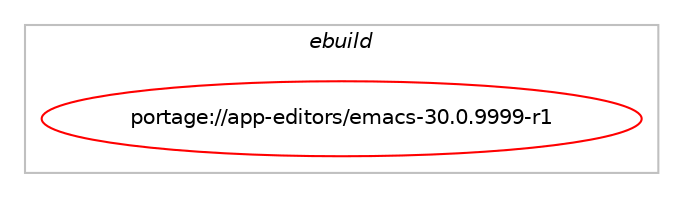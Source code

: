 digraph prolog {

# *************
# Graph options
# *************

newrank=true;
concentrate=true;
compound=true;
graph [rankdir=LR,fontname=Helvetica,fontsize=10,ranksep=1.5];#, ranksep=2.5, nodesep=0.2];
edge  [arrowhead=vee];
node  [fontname=Helvetica,fontsize=10];

# **********
# The ebuild
# **********

subgraph cluster_leftcol {
color=gray;
label=<<i>ebuild</i>>;
id [label="portage://app-editors/emacs-30.0.9999-r1", color=red, width=4, href="../app-editors/emacs-30.0.9999-r1.svg"];
}

# ****************
# The dependencies
# ****************

subgraph cluster_midcol {
color=gray;
label=<<i>dependencies</i>>;
subgraph cluster_compile {
fillcolor="#eeeeee";
style=filled;
label=<<i>compile</i>>;
# *** BEGIN UNKNOWN DEPENDENCY TYPE (TODO) ***
# id -> equal(use_conditional_group(negative,inotify,portage://app-editors/emacs-30.0.9999-r1,[use_conditional_group(positive,gfile,portage://app-editors/emacs-30.0.9999-r1,[package_dependency(portage://app-editors/emacs-30.0.9999-r1,install,no,dev-libs,glib,greaterequal,[2.28.6,,,2.28.6],[],[])])]))
# *** END UNKNOWN DEPENDENCY TYPE (TODO) ***

# *** BEGIN UNKNOWN DEPENDENCY TYPE (TODO) ***
# id -> equal(use_conditional_group(negative,mailutils,portage://app-editors/emacs-30.0.9999-r1,[package_dependency(portage://app-editors/emacs-30.0.9999-r1,install,no,acct-group,mail,none,[,,],[],[]),package_dependency(portage://app-editors/emacs-30.0.9999-r1,install,no,net-libs,liblockfile,none,[,,],[],[])]))
# *** END UNKNOWN DEPENDENCY TYPE (TODO) ***

# *** BEGIN UNKNOWN DEPENDENCY TYPE (TODO) ***
# id -> equal(use_conditional_group(positive,acl,portage://app-editors/emacs-30.0.9999-r1,[package_dependency(portage://app-editors/emacs-30.0.9999-r1,install,no,virtual,acl,none,[,,],[],[])]))
# *** END UNKNOWN DEPENDENCY TYPE (TODO) ***

# *** BEGIN UNKNOWN DEPENDENCY TYPE (TODO) ***
# id -> equal(use_conditional_group(positive,alsa,portage://app-editors/emacs-30.0.9999-r1,[package_dependency(portage://app-editors/emacs-30.0.9999-r1,install,no,media-libs,alsa-lib,none,[,,],[],[])]))
# *** END UNKNOWN DEPENDENCY TYPE (TODO) ***

# *** BEGIN UNKNOWN DEPENDENCY TYPE (TODO) ***
# id -> equal(use_conditional_group(positive,dbus,portage://app-editors/emacs-30.0.9999-r1,[package_dependency(portage://app-editors/emacs-30.0.9999-r1,install,no,sys-apps,dbus,none,[,,],[],[])]))
# *** END UNKNOWN DEPENDENCY TYPE (TODO) ***

# *** BEGIN UNKNOWN DEPENDENCY TYPE (TODO) ***
# id -> equal(use_conditional_group(positive,games,portage://app-editors/emacs-30.0.9999-r1,[package_dependency(portage://app-editors/emacs-30.0.9999-r1,install,no,acct-group,gamestat,none,[,,],[],[])]))
# *** END UNKNOWN DEPENDENCY TYPE (TODO) ***

# *** BEGIN UNKNOWN DEPENDENCY TYPE (TODO) ***
# id -> equal(use_conditional_group(positive,gmp,portage://app-editors/emacs-30.0.9999-r1,[package_dependency(portage://app-editors/emacs-30.0.9999-r1,install,no,dev-libs,gmp,none,[,,],[slot(0),equal],[])]))
# *** END UNKNOWN DEPENDENCY TYPE (TODO) ***

# *** BEGIN UNKNOWN DEPENDENCY TYPE (TODO) ***
# id -> equal(use_conditional_group(positive,gpm,portage://app-editors/emacs-30.0.9999-r1,[package_dependency(portage://app-editors/emacs-30.0.9999-r1,install,no,sys-libs,gpm,none,[,,],[],[])]))
# *** END UNKNOWN DEPENDENCY TYPE (TODO) ***

# *** BEGIN UNKNOWN DEPENDENCY TYPE (TODO) ***
# id -> equal(use_conditional_group(positive,gui,portage://app-editors/emacs-30.0.9999-r1,[use_conditional_group(negative,aqua,portage://app-editors/emacs-30.0.9999-r1,[use_conditional_group(negative,gtk,portage://app-editors/emacs-30.0.9999-r1,[package_dependency(portage://app-editors/emacs-30.0.9999-r1,install,no,x11-base,xorg-proto,none,[,,],[],[])]),use_conditional_group(positive,X,portage://app-editors/emacs-30.0.9999-r1,[package_dependency(portage://app-editors/emacs-30.0.9999-r1,install,no,x11-base,xorg-proto,none,[,,],[],[])])])]))
# *** END UNKNOWN DEPENDENCY TYPE (TODO) ***

# *** BEGIN UNKNOWN DEPENDENCY TYPE (TODO) ***
# id -> equal(use_conditional_group(positive,gui,portage://app-editors/emacs-30.0.9999-r1,[use_conditional_group(positive,gif,portage://app-editors/emacs-30.0.9999-r1,[package_dependency(portage://app-editors/emacs-30.0.9999-r1,install,no,media-libs,giflib,none,[,,],[slot(0),equal],[])]),use_conditional_group(positive,jpeg,portage://app-editors/emacs-30.0.9999-r1,[package_dependency(portage://app-editors/emacs-30.0.9999-r1,install,no,media-libs,libjpeg-turbo,none,[,,],[slot(0),equal],[])]),use_conditional_group(positive,png,portage://app-editors/emacs-30.0.9999-r1,[package_dependency(portage://app-editors/emacs-30.0.9999-r1,install,no,media-libs,libpng,greaterequal,[1.4,,,1.4],[slot(0),equal],[])]),use_conditional_group(positive,svg,portage://app-editors/emacs-30.0.9999-r1,[package_dependency(portage://app-editors/emacs-30.0.9999-r1,install,no,gnome-base,librsvg,greaterequal,[2.0,,,2.0],[],[])]),use_conditional_group(positive,tiff,portage://app-editors/emacs-30.0.9999-r1,[package_dependency(portage://app-editors/emacs-30.0.9999-r1,install,no,media-libs,tiff,none,[,,],any_same_slot,[])]),use_conditional_group(positive,webp,portage://app-editors/emacs-30.0.9999-r1,[package_dependency(portage://app-editors/emacs-30.0.9999-r1,install,no,media-libs,libwebp,none,[,,],[slot(0),equal],[])]),use_conditional_group(positive,imagemagick,portage://app-editors/emacs-30.0.9999-r1,[package_dependency(portage://app-editors/emacs-30.0.9999-r1,install,no,media-gfx,imagemagick,none,[,,],[slot(0),equal],[use(optenable(jpeg),none),use(optenable(png),none),use(optenable(svg),none),use(optenable(tiff),none)])]),use_conditional_group(negative,aqua,portage://app-editors/emacs-30.0.9999-r1,[use_conditional_group(positive,gsettings,portage://app-editors/emacs-30.0.9999-r1,[package_dependency(portage://app-editors/emacs-30.0.9999-r1,install,no,app-emacs,emacs-common,none,[,,],[],[use(enable(gsettings),negative)]),package_dependency(portage://app-editors/emacs-30.0.9999-r1,install,no,dev-libs,glib,greaterequal,[2.28.6,,,2.28.6],[],[])]),use_conditional_group(positive,gtk,portage://app-editors/emacs-30.0.9999-r1,[use_conditional_group(negative,X,portage://app-editors/emacs-30.0.9999-r1,[package_dependency(portage://app-editors/emacs-30.0.9999-r1,install,no,media-libs,fontconfig,none,[,,],[],[]),package_dependency(portage://app-editors/emacs-30.0.9999-r1,install,no,media-libs,freetype,none,[,,],[],[]),package_dependency(portage://app-editors/emacs-30.0.9999-r1,install,no,x11-libs,cairo,greaterequal,[1.12.18,,,1.12.18],[],[]),package_dependency(portage://app-editors/emacs-30.0.9999-r1,install,no,x11-libs,gtk+,none,[,,],[slot(3)],[]),use_conditional_group(positive,harfbuzz,portage://app-editors/emacs-30.0.9999-r1,[package_dependency(portage://app-editors/emacs-30.0.9999-r1,install,no,media-libs,harfbuzz,none,[,,],[slot(0),equal],[])]),use_conditional_group(positive,m17n-lib,portage://app-editors/emacs-30.0.9999-r1,[package_dependency(portage://app-editors/emacs-30.0.9999-r1,install,no,dev-libs,libotf,greaterequal,[0.9.4,,,0.9.4],[],[]),package_dependency(portage://app-editors/emacs-30.0.9999-r1,install,no,dev-libs,m17n-lib,greaterequal,[1.5.1,,,1.5.1],[],[])]),use_conditional_group(positive,xwidgets,portage://app-editors/emacs-30.0.9999-r1,[package_dependency(portage://app-editors/emacs-30.0.9999-r1,install,no,net-libs,webkit-gtk,none,[,,],[slot(4.1),equal],[])])])]),use_conditional_group(negative,gtk,portage://app-editors/emacs-30.0.9999-r1,[package_dependency(portage://app-editors/emacs-30.0.9999-r1,install,no,x11-libs,libICE,none,[,,],[],[]),package_dependency(portage://app-editors/emacs-30.0.9999-r1,install,no,x11-libs,libSM,none,[,,],[],[]),package_dependency(portage://app-editors/emacs-30.0.9999-r1,install,no,x11-libs,libX11,none,[,,],[],[]),package_dependency(portage://app-editors/emacs-30.0.9999-r1,install,no,x11-libs,libXcomposite,none,[,,],[],[]),package_dependency(portage://app-editors/emacs-30.0.9999-r1,install,no,x11-libs,libXext,none,[,,],[],[]),package_dependency(portage://app-editors/emacs-30.0.9999-r1,install,no,x11-libs,libXfixes,none,[,,],[],[]),package_dependency(portage://app-editors/emacs-30.0.9999-r1,install,no,x11-libs,libXi,none,[,,],[],[]),package_dependency(portage://app-editors/emacs-30.0.9999-r1,install,no,x11-libs,libXinerama,none,[,,],[],[]),package_dependency(portage://app-editors/emacs-30.0.9999-r1,install,no,x11-libs,libXrandr,none,[,,],[],[]),package_dependency(portage://app-editors/emacs-30.0.9999-r1,install,no,x11-libs,libxcb,none,[,,],[],[]),package_dependency(portage://app-editors/emacs-30.0.9999-r1,install,no,x11-libs,xcb-util,none,[,,],[],[]),package_dependency(portage://app-editors/emacs-30.0.9999-r1,install,no,x11-misc,xbitmaps,none,[,,],[],[]),use_conditional_group(positive,xpm,portage://app-editors/emacs-30.0.9999-r1,[package_dependency(portage://app-editors/emacs-30.0.9999-r1,install,no,x11-libs,libXpm,none,[,,],[],[])]),use_conditional_group(positive,xft,portage://app-editors/emacs-30.0.9999-r1,[package_dependency(portage://app-editors/emacs-30.0.9999-r1,install,no,media-libs,fontconfig,none,[,,],[],[]),package_dependency(portage://app-editors/emacs-30.0.9999-r1,install,no,media-libs,freetype,none,[,,],[],[]),package_dependency(portage://app-editors/emacs-30.0.9999-r1,install,no,x11-libs,libXrender,none,[,,],[],[]),use_conditional_group(positive,cairo,portage://app-editors/emacs-30.0.9999-r1,[package_dependency(portage://app-editors/emacs-30.0.9999-r1,install,no,x11-libs,cairo,greaterequal,[1.12.18,,,1.12.18],[],[use(enable(X),none)])]),use_conditional_group(negative,cairo,portage://app-editors/emacs-30.0.9999-r1,[package_dependency(portage://app-editors/emacs-30.0.9999-r1,install,no,x11-libs,libXft,none,[,,],[],[])]),use_conditional_group(positive,harfbuzz,portage://app-editors/emacs-30.0.9999-r1,[package_dependency(portage://app-editors/emacs-30.0.9999-r1,install,no,media-libs,harfbuzz,none,[,,],[slot(0),equal],[])]),use_conditional_group(positive,m17n-lib,portage://app-editors/emacs-30.0.9999-r1,[package_dependency(portage://app-editors/emacs-30.0.9999-r1,install,no,dev-libs,libotf,greaterequal,[0.9.4,,,0.9.4],[],[]),package_dependency(portage://app-editors/emacs-30.0.9999-r1,install,no,dev-libs,m17n-lib,greaterequal,[1.5.1,,,1.5.1],[],[])])]),use_conditional_group(positive,gtk,portage://app-editors/emacs-30.0.9999-r1,[package_dependency(portage://app-editors/emacs-30.0.9999-r1,install,no,x11-libs,gtk+,none,[,,],[slot(3)],[]),use_conditional_group(positive,xwidgets,portage://app-editors/emacs-30.0.9999-r1,[package_dependency(portage://app-editors/emacs-30.0.9999-r1,install,no,net-libs,webkit-gtk,none,[,,],[slot(4.1),equal],[]),package_dependency(portage://app-editors/emacs-30.0.9999-r1,install,no,x11-libs,libXcomposite,none,[,,],[],[])])]),use_conditional_group(negative,gtk,portage://app-editors/emacs-30.0.9999-r1,[use_conditional_group(positive,motif,portage://app-editors/emacs-30.0.9999-r1,[package_dependency(portage://app-editors/emacs-30.0.9999-r1,install,no,x11-libs,motif,greaterequal,[2.3,,,2.3],[slot(0)],[]),package_dependency(portage://app-editors/emacs-30.0.9999-r1,install,no,x11-libs,libXpm,none,[,,],[],[]),package_dependency(portage://app-editors/emacs-30.0.9999-r1,install,no,x11-libs,libXmu,none,[,,],[],[]),package_dependency(portage://app-editors/emacs-30.0.9999-r1,install,no,x11-libs,libXt,none,[,,],[],[])]),use_conditional_group(negative,motif,portage://app-editors/emacs-30.0.9999-r1,[use_conditional_group(positive,Xaw3d,portage://app-editors/emacs-30.0.9999-r1,[package_dependency(portage://app-editors/emacs-30.0.9999-r1,install,no,x11-libs,libXaw3d,none,[,,],[],[]),package_dependency(portage://app-editors/emacs-30.0.9999-r1,install,no,x11-libs,libXmu,none,[,,],[],[]),package_dependency(portage://app-editors/emacs-30.0.9999-r1,install,no,x11-libs,libXt,none,[,,],[],[])]),use_conditional_group(negative,Xaw3d,portage://app-editors/emacs-30.0.9999-r1,[use_conditional_group(positive,athena,portage://app-editors/emacs-30.0.9999-r1,[package_dependency(portage://app-editors/emacs-30.0.9999-r1,install,no,x11-libs,libXaw,none,[,,],[],[]),package_dependency(portage://app-editors/emacs-30.0.9999-r1,install,no,x11-libs,libXmu,none,[,,],[],[]),package_dependency(portage://app-editors/emacs-30.0.9999-r1,install,no,x11-libs,libXt,none,[,,],[],[])])])])])]),use_conditional_group(positive,X,portage://app-editors/emacs-30.0.9999-r1,[package_dependency(portage://app-editors/emacs-30.0.9999-r1,install,no,x11-libs,libICE,none,[,,],[],[]),package_dependency(portage://app-editors/emacs-30.0.9999-r1,install,no,x11-libs,libSM,none,[,,],[],[]),package_dependency(portage://app-editors/emacs-30.0.9999-r1,install,no,x11-libs,libX11,none,[,,],[],[]),package_dependency(portage://app-editors/emacs-30.0.9999-r1,install,no,x11-libs,libXcomposite,none,[,,],[],[]),package_dependency(portage://app-editors/emacs-30.0.9999-r1,install,no,x11-libs,libXext,none,[,,],[],[]),package_dependency(portage://app-editors/emacs-30.0.9999-r1,install,no,x11-libs,libXfixes,none,[,,],[],[]),package_dependency(portage://app-editors/emacs-30.0.9999-r1,install,no,x11-libs,libXi,none,[,,],[],[]),package_dependency(portage://app-editors/emacs-30.0.9999-r1,install,no,x11-libs,libXinerama,none,[,,],[],[]),package_dependency(portage://app-editors/emacs-30.0.9999-r1,install,no,x11-libs,libXrandr,none,[,,],[],[]),package_dependency(portage://app-editors/emacs-30.0.9999-r1,install,no,x11-libs,libxcb,none,[,,],[],[]),package_dependency(portage://app-editors/emacs-30.0.9999-r1,install,no,x11-libs,xcb-util,none,[,,],[],[]),package_dependency(portage://app-editors/emacs-30.0.9999-r1,install,no,x11-misc,xbitmaps,none,[,,],[],[]),use_conditional_group(positive,xpm,portage://app-editors/emacs-30.0.9999-r1,[package_dependency(portage://app-editors/emacs-30.0.9999-r1,install,no,x11-libs,libXpm,none,[,,],[],[])]),use_conditional_group(positive,xft,portage://app-editors/emacs-30.0.9999-r1,[package_dependency(portage://app-editors/emacs-30.0.9999-r1,install,no,media-libs,fontconfig,none,[,,],[],[]),package_dependency(portage://app-editors/emacs-30.0.9999-r1,install,no,media-libs,freetype,none,[,,],[],[]),package_dependency(portage://app-editors/emacs-30.0.9999-r1,install,no,x11-libs,libXrender,none,[,,],[],[]),use_conditional_group(positive,cairo,portage://app-editors/emacs-30.0.9999-r1,[package_dependency(portage://app-editors/emacs-30.0.9999-r1,install,no,x11-libs,cairo,greaterequal,[1.12.18,,,1.12.18],[],[use(enable(X),none)])]),use_conditional_group(negative,cairo,portage://app-editors/emacs-30.0.9999-r1,[package_dependency(portage://app-editors/emacs-30.0.9999-r1,install,no,x11-libs,libXft,none,[,,],[],[])]),use_conditional_group(positive,harfbuzz,portage://app-editors/emacs-30.0.9999-r1,[package_dependency(portage://app-editors/emacs-30.0.9999-r1,install,no,media-libs,harfbuzz,none,[,,],[slot(0),equal],[])]),use_conditional_group(positive,m17n-lib,portage://app-editors/emacs-30.0.9999-r1,[package_dependency(portage://app-editors/emacs-30.0.9999-r1,install,no,dev-libs,libotf,greaterequal,[0.9.4,,,0.9.4],[],[]),package_dependency(portage://app-editors/emacs-30.0.9999-r1,install,no,dev-libs,m17n-lib,greaterequal,[1.5.1,,,1.5.1],[],[])])]),use_conditional_group(positive,gtk,portage://app-editors/emacs-30.0.9999-r1,[package_dependency(portage://app-editors/emacs-30.0.9999-r1,install,no,x11-libs,gtk+,none,[,,],[slot(3)],[]),use_conditional_group(positive,xwidgets,portage://app-editors/emacs-30.0.9999-r1,[package_dependency(portage://app-editors/emacs-30.0.9999-r1,install,no,net-libs,webkit-gtk,none,[,,],[slot(4.1),equal],[]),package_dependency(portage://app-editors/emacs-30.0.9999-r1,install,no,x11-libs,libXcomposite,none,[,,],[],[])])]),use_conditional_group(negative,gtk,portage://app-editors/emacs-30.0.9999-r1,[use_conditional_group(positive,motif,portage://app-editors/emacs-30.0.9999-r1,[package_dependency(portage://app-editors/emacs-30.0.9999-r1,install,no,x11-libs,motif,greaterequal,[2.3,,,2.3],[slot(0)],[]),package_dependency(portage://app-editors/emacs-30.0.9999-r1,install,no,x11-libs,libXpm,none,[,,],[],[]),package_dependency(portage://app-editors/emacs-30.0.9999-r1,install,no,x11-libs,libXmu,none,[,,],[],[]),package_dependency(portage://app-editors/emacs-30.0.9999-r1,install,no,x11-libs,libXt,none,[,,],[],[])]),use_conditional_group(negative,motif,portage://app-editors/emacs-30.0.9999-r1,[use_conditional_group(positive,Xaw3d,portage://app-editors/emacs-30.0.9999-r1,[package_dependency(portage://app-editors/emacs-30.0.9999-r1,install,no,x11-libs,libXaw3d,none,[,,],[],[]),package_dependency(portage://app-editors/emacs-30.0.9999-r1,install,no,x11-libs,libXmu,none,[,,],[],[]),package_dependency(portage://app-editors/emacs-30.0.9999-r1,install,no,x11-libs,libXt,none,[,,],[],[])]),use_conditional_group(negative,Xaw3d,portage://app-editors/emacs-30.0.9999-r1,[use_conditional_group(positive,athena,portage://app-editors/emacs-30.0.9999-r1,[package_dependency(portage://app-editors/emacs-30.0.9999-r1,install,no,x11-libs,libXaw,none,[,,],[],[]),package_dependency(portage://app-editors/emacs-30.0.9999-r1,install,no,x11-libs,libXmu,none,[,,],[],[]),package_dependency(portage://app-editors/emacs-30.0.9999-r1,install,no,x11-libs,libXt,none,[,,],[],[])])])])])])])]))
# *** END UNKNOWN DEPENDENCY TYPE (TODO) ***

# *** BEGIN UNKNOWN DEPENDENCY TYPE (TODO) ***
# id -> equal(use_conditional_group(positive,jit,portage://app-editors/emacs-30.0.9999-r1,[package_dependency(portage://app-editors/emacs-30.0.9999-r1,install,no,sys-devel,gcc,none,[,,],any_same_slot,[use(enable(jit),negative)]),package_dependency(portage://app-editors/emacs-30.0.9999-r1,install,no,sys-libs,zlib,none,[,,],[],[])]))
# *** END UNKNOWN DEPENDENCY TYPE (TODO) ***

# *** BEGIN UNKNOWN DEPENDENCY TYPE (TODO) ***
# id -> equal(use_conditional_group(positive,kerberos,portage://app-editors/emacs-30.0.9999-r1,[package_dependency(portage://app-editors/emacs-30.0.9999-r1,install,no,virtual,krb5,none,[,,],[],[])]))
# *** END UNKNOWN DEPENDENCY TYPE (TODO) ***

# *** BEGIN UNKNOWN DEPENDENCY TYPE (TODO) ***
# id -> equal(use_conditional_group(positive,lcms,portage://app-editors/emacs-30.0.9999-r1,[package_dependency(portage://app-editors/emacs-30.0.9999-r1,install,no,media-libs,lcms,none,[,,],[slot(2)],[])]))
# *** END UNKNOWN DEPENDENCY TYPE (TODO) ***

# *** BEGIN UNKNOWN DEPENDENCY TYPE (TODO) ***
# id -> equal(use_conditional_group(positive,libxml2,portage://app-editors/emacs-30.0.9999-r1,[package_dependency(portage://app-editors/emacs-30.0.9999-r1,install,no,dev-libs,libxml2,greaterequal,[2.2.0,,,2.2.0],[],[])]))
# *** END UNKNOWN DEPENDENCY TYPE (TODO) ***

# *** BEGIN UNKNOWN DEPENDENCY TYPE (TODO) ***
# id -> equal(use_conditional_group(positive,mailutils,portage://app-editors/emacs-30.0.9999-r1,[package_dependency(portage://app-editors/emacs-30.0.9999-r1,install,no,net-mail,mailutils,none,[,,],[],[use(enable(clients),none)])]))
# *** END UNKNOWN DEPENDENCY TYPE (TODO) ***

# *** BEGIN UNKNOWN DEPENDENCY TYPE (TODO) ***
# id -> equal(use_conditional_group(positive,selinux,portage://app-editors/emacs-30.0.9999-r1,[package_dependency(portage://app-editors/emacs-30.0.9999-r1,install,no,sys-libs,libselinux,none,[,,],[],[])]))
# *** END UNKNOWN DEPENDENCY TYPE (TODO) ***

# *** BEGIN UNKNOWN DEPENDENCY TYPE (TODO) ***
# id -> equal(use_conditional_group(positive,sqlite,portage://app-editors/emacs-30.0.9999-r1,[package_dependency(portage://app-editors/emacs-30.0.9999-r1,install,no,dev-db,sqlite,none,[,,],[slot(3)],[])]))
# *** END UNKNOWN DEPENDENCY TYPE (TODO) ***

# *** BEGIN UNKNOWN DEPENDENCY TYPE (TODO) ***
# id -> equal(use_conditional_group(positive,ssl,portage://app-editors/emacs-30.0.9999-r1,[package_dependency(portage://app-editors/emacs-30.0.9999-r1,install,no,net-libs,gnutls,none,[,,],[slot(0),equal],[])]))
# *** END UNKNOWN DEPENDENCY TYPE (TODO) ***

# *** BEGIN UNKNOWN DEPENDENCY TYPE (TODO) ***
# id -> equal(use_conditional_group(positive,systemd,portage://app-editors/emacs-30.0.9999-r1,[package_dependency(portage://app-editors/emacs-30.0.9999-r1,install,no,sys-apps,systemd,none,[,,],[],[])]))
# *** END UNKNOWN DEPENDENCY TYPE (TODO) ***

# *** BEGIN UNKNOWN DEPENDENCY TYPE (TODO) ***
# id -> equal(use_conditional_group(positive,tree-sitter,portage://app-editors/emacs-30.0.9999-r1,[package_dependency(portage://app-editors/emacs-30.0.9999-r1,install,no,dev-libs,tree-sitter,none,[,,],any_same_slot,[])]))
# *** END UNKNOWN DEPENDENCY TYPE (TODO) ***

# *** BEGIN UNKNOWN DEPENDENCY TYPE (TODO) ***
# id -> equal(use_conditional_group(positive,valgrind,portage://app-editors/emacs-30.0.9999-r1,[package_dependency(portage://app-editors/emacs-30.0.9999-r1,install,no,dev-debug,valgrind,none,[,,],[],[])]))
# *** END UNKNOWN DEPENDENCY TYPE (TODO) ***

# *** BEGIN UNKNOWN DEPENDENCY TYPE (TODO) ***
# id -> equal(use_conditional_group(positive,xattr,portage://app-editors/emacs-30.0.9999-r1,[package_dependency(portage://app-editors/emacs-30.0.9999-r1,install,no,sys-apps,attr,none,[,,],[],[])]))
# *** END UNKNOWN DEPENDENCY TYPE (TODO) ***

# *** BEGIN UNKNOWN DEPENDENCY TYPE (TODO) ***
# id -> equal(use_conditional_group(positive,zlib,portage://app-editors/emacs-30.0.9999-r1,[package_dependency(portage://app-editors/emacs-30.0.9999-r1,install,no,sys-libs,zlib,none,[,,],[],[])]))
# *** END UNKNOWN DEPENDENCY TYPE (TODO) ***

# *** BEGIN UNKNOWN DEPENDENCY TYPE (TODO) ***
# id -> equal(package_dependency(portage://app-editors/emacs-30.0.9999-r1,install,no,app-emacs,emacs-common,none,[,,],[],[use(optenable(games),none),use(optenable(gui),negative)]))
# *** END UNKNOWN DEPENDENCY TYPE (TODO) ***

# *** BEGIN UNKNOWN DEPENDENCY TYPE (TODO) ***
# id -> equal(package_dependency(portage://app-editors/emacs-30.0.9999-r1,install,no,sys-libs,ncurses,none,[,,],[slot(0),equal],[]))
# *** END UNKNOWN DEPENDENCY TYPE (TODO) ***

}
subgraph cluster_compileandrun {
fillcolor="#eeeeee";
style=filled;
label=<<i>compile and run</i>>;
}
subgraph cluster_run {
fillcolor="#eeeeee";
style=filled;
label=<<i>run</i>>;
# *** BEGIN UNKNOWN DEPENDENCY TYPE (TODO) ***
# id -> equal(use_conditional_group(negative,inotify,portage://app-editors/emacs-30.0.9999-r1,[use_conditional_group(positive,gfile,portage://app-editors/emacs-30.0.9999-r1,[package_dependency(portage://app-editors/emacs-30.0.9999-r1,run,no,dev-libs,glib,greaterequal,[2.28.6,,,2.28.6],[],[])])]))
# *** END UNKNOWN DEPENDENCY TYPE (TODO) ***

# *** BEGIN UNKNOWN DEPENDENCY TYPE (TODO) ***
# id -> equal(use_conditional_group(negative,mailutils,portage://app-editors/emacs-30.0.9999-r1,[package_dependency(portage://app-editors/emacs-30.0.9999-r1,run,no,acct-group,mail,none,[,,],[],[]),package_dependency(portage://app-editors/emacs-30.0.9999-r1,run,no,net-libs,liblockfile,none,[,,],[],[])]))
# *** END UNKNOWN DEPENDENCY TYPE (TODO) ***

# *** BEGIN UNKNOWN DEPENDENCY TYPE (TODO) ***
# id -> equal(use_conditional_group(positive,acl,portage://app-editors/emacs-30.0.9999-r1,[package_dependency(portage://app-editors/emacs-30.0.9999-r1,run,no,virtual,acl,none,[,,],[],[])]))
# *** END UNKNOWN DEPENDENCY TYPE (TODO) ***

# *** BEGIN UNKNOWN DEPENDENCY TYPE (TODO) ***
# id -> equal(use_conditional_group(positive,alsa,portage://app-editors/emacs-30.0.9999-r1,[package_dependency(portage://app-editors/emacs-30.0.9999-r1,run,no,media-libs,alsa-lib,none,[,,],[],[])]))
# *** END UNKNOWN DEPENDENCY TYPE (TODO) ***

# *** BEGIN UNKNOWN DEPENDENCY TYPE (TODO) ***
# id -> equal(use_conditional_group(positive,dbus,portage://app-editors/emacs-30.0.9999-r1,[package_dependency(portage://app-editors/emacs-30.0.9999-r1,run,no,sys-apps,dbus,none,[,,],[],[])]))
# *** END UNKNOWN DEPENDENCY TYPE (TODO) ***

# *** BEGIN UNKNOWN DEPENDENCY TYPE (TODO) ***
# id -> equal(use_conditional_group(positive,games,portage://app-editors/emacs-30.0.9999-r1,[package_dependency(portage://app-editors/emacs-30.0.9999-r1,run,no,acct-group,gamestat,none,[,,],[],[])]))
# *** END UNKNOWN DEPENDENCY TYPE (TODO) ***

# *** BEGIN UNKNOWN DEPENDENCY TYPE (TODO) ***
# id -> equal(use_conditional_group(positive,gmp,portage://app-editors/emacs-30.0.9999-r1,[package_dependency(portage://app-editors/emacs-30.0.9999-r1,run,no,dev-libs,gmp,none,[,,],[slot(0),equal],[])]))
# *** END UNKNOWN DEPENDENCY TYPE (TODO) ***

# *** BEGIN UNKNOWN DEPENDENCY TYPE (TODO) ***
# id -> equal(use_conditional_group(positive,gpm,portage://app-editors/emacs-30.0.9999-r1,[package_dependency(portage://app-editors/emacs-30.0.9999-r1,run,no,sys-libs,gpm,none,[,,],[],[])]))
# *** END UNKNOWN DEPENDENCY TYPE (TODO) ***

# *** BEGIN UNKNOWN DEPENDENCY TYPE (TODO) ***
# id -> equal(use_conditional_group(positive,gui,portage://app-editors/emacs-30.0.9999-r1,[use_conditional_group(positive,gif,portage://app-editors/emacs-30.0.9999-r1,[package_dependency(portage://app-editors/emacs-30.0.9999-r1,run,no,media-libs,giflib,none,[,,],[slot(0),equal],[])]),use_conditional_group(positive,jpeg,portage://app-editors/emacs-30.0.9999-r1,[package_dependency(portage://app-editors/emacs-30.0.9999-r1,run,no,media-libs,libjpeg-turbo,none,[,,],[slot(0),equal],[])]),use_conditional_group(positive,png,portage://app-editors/emacs-30.0.9999-r1,[package_dependency(portage://app-editors/emacs-30.0.9999-r1,run,no,media-libs,libpng,greaterequal,[1.4,,,1.4],[slot(0),equal],[])]),use_conditional_group(positive,svg,portage://app-editors/emacs-30.0.9999-r1,[package_dependency(portage://app-editors/emacs-30.0.9999-r1,run,no,gnome-base,librsvg,greaterequal,[2.0,,,2.0],[],[])]),use_conditional_group(positive,tiff,portage://app-editors/emacs-30.0.9999-r1,[package_dependency(portage://app-editors/emacs-30.0.9999-r1,run,no,media-libs,tiff,none,[,,],any_same_slot,[])]),use_conditional_group(positive,webp,portage://app-editors/emacs-30.0.9999-r1,[package_dependency(portage://app-editors/emacs-30.0.9999-r1,run,no,media-libs,libwebp,none,[,,],[slot(0),equal],[])]),use_conditional_group(positive,imagemagick,portage://app-editors/emacs-30.0.9999-r1,[package_dependency(portage://app-editors/emacs-30.0.9999-r1,run,no,media-gfx,imagemagick,none,[,,],[slot(0),equal],[use(optenable(jpeg),none),use(optenable(png),none),use(optenable(svg),none),use(optenable(tiff),none)])]),use_conditional_group(negative,aqua,portage://app-editors/emacs-30.0.9999-r1,[use_conditional_group(positive,gsettings,portage://app-editors/emacs-30.0.9999-r1,[package_dependency(portage://app-editors/emacs-30.0.9999-r1,run,no,app-emacs,emacs-common,none,[,,],[],[use(enable(gsettings),negative)]),package_dependency(portage://app-editors/emacs-30.0.9999-r1,run,no,dev-libs,glib,greaterequal,[2.28.6,,,2.28.6],[],[])]),use_conditional_group(positive,gtk,portage://app-editors/emacs-30.0.9999-r1,[use_conditional_group(negative,X,portage://app-editors/emacs-30.0.9999-r1,[package_dependency(portage://app-editors/emacs-30.0.9999-r1,run,no,media-libs,fontconfig,none,[,,],[],[]),package_dependency(portage://app-editors/emacs-30.0.9999-r1,run,no,media-libs,freetype,none,[,,],[],[]),package_dependency(portage://app-editors/emacs-30.0.9999-r1,run,no,x11-libs,cairo,greaterequal,[1.12.18,,,1.12.18],[],[]),package_dependency(portage://app-editors/emacs-30.0.9999-r1,run,no,x11-libs,gtk+,none,[,,],[slot(3)],[]),use_conditional_group(positive,harfbuzz,portage://app-editors/emacs-30.0.9999-r1,[package_dependency(portage://app-editors/emacs-30.0.9999-r1,run,no,media-libs,harfbuzz,none,[,,],[slot(0),equal],[])]),use_conditional_group(positive,m17n-lib,portage://app-editors/emacs-30.0.9999-r1,[package_dependency(portage://app-editors/emacs-30.0.9999-r1,run,no,dev-libs,libotf,greaterequal,[0.9.4,,,0.9.4],[],[]),package_dependency(portage://app-editors/emacs-30.0.9999-r1,run,no,dev-libs,m17n-lib,greaterequal,[1.5.1,,,1.5.1],[],[])]),use_conditional_group(positive,xwidgets,portage://app-editors/emacs-30.0.9999-r1,[package_dependency(portage://app-editors/emacs-30.0.9999-r1,run,no,net-libs,webkit-gtk,none,[,,],[slot(4.1),equal],[])])])]),use_conditional_group(negative,gtk,portage://app-editors/emacs-30.0.9999-r1,[package_dependency(portage://app-editors/emacs-30.0.9999-r1,run,no,x11-libs,libICE,none,[,,],[],[]),package_dependency(portage://app-editors/emacs-30.0.9999-r1,run,no,x11-libs,libSM,none,[,,],[],[]),package_dependency(portage://app-editors/emacs-30.0.9999-r1,run,no,x11-libs,libX11,none,[,,],[],[]),package_dependency(portage://app-editors/emacs-30.0.9999-r1,run,no,x11-libs,libXcomposite,none,[,,],[],[]),package_dependency(portage://app-editors/emacs-30.0.9999-r1,run,no,x11-libs,libXext,none,[,,],[],[]),package_dependency(portage://app-editors/emacs-30.0.9999-r1,run,no,x11-libs,libXfixes,none,[,,],[],[]),package_dependency(portage://app-editors/emacs-30.0.9999-r1,run,no,x11-libs,libXi,none,[,,],[],[]),package_dependency(portage://app-editors/emacs-30.0.9999-r1,run,no,x11-libs,libXinerama,none,[,,],[],[]),package_dependency(portage://app-editors/emacs-30.0.9999-r1,run,no,x11-libs,libXrandr,none,[,,],[],[]),package_dependency(portage://app-editors/emacs-30.0.9999-r1,run,no,x11-libs,libxcb,none,[,,],[],[]),package_dependency(portage://app-editors/emacs-30.0.9999-r1,run,no,x11-libs,xcb-util,none,[,,],[],[]),package_dependency(portage://app-editors/emacs-30.0.9999-r1,run,no,x11-misc,xbitmaps,none,[,,],[],[]),use_conditional_group(positive,xpm,portage://app-editors/emacs-30.0.9999-r1,[package_dependency(portage://app-editors/emacs-30.0.9999-r1,run,no,x11-libs,libXpm,none,[,,],[],[])]),use_conditional_group(positive,xft,portage://app-editors/emacs-30.0.9999-r1,[package_dependency(portage://app-editors/emacs-30.0.9999-r1,run,no,media-libs,fontconfig,none,[,,],[],[]),package_dependency(portage://app-editors/emacs-30.0.9999-r1,run,no,media-libs,freetype,none,[,,],[],[]),package_dependency(portage://app-editors/emacs-30.0.9999-r1,run,no,x11-libs,libXrender,none,[,,],[],[]),use_conditional_group(positive,cairo,portage://app-editors/emacs-30.0.9999-r1,[package_dependency(portage://app-editors/emacs-30.0.9999-r1,run,no,x11-libs,cairo,greaterequal,[1.12.18,,,1.12.18],[],[use(enable(X),none)])]),use_conditional_group(negative,cairo,portage://app-editors/emacs-30.0.9999-r1,[package_dependency(portage://app-editors/emacs-30.0.9999-r1,run,no,x11-libs,libXft,none,[,,],[],[])]),use_conditional_group(positive,harfbuzz,portage://app-editors/emacs-30.0.9999-r1,[package_dependency(portage://app-editors/emacs-30.0.9999-r1,run,no,media-libs,harfbuzz,none,[,,],[slot(0),equal],[])]),use_conditional_group(positive,m17n-lib,portage://app-editors/emacs-30.0.9999-r1,[package_dependency(portage://app-editors/emacs-30.0.9999-r1,run,no,dev-libs,libotf,greaterequal,[0.9.4,,,0.9.4],[],[]),package_dependency(portage://app-editors/emacs-30.0.9999-r1,run,no,dev-libs,m17n-lib,greaterequal,[1.5.1,,,1.5.1],[],[])])]),use_conditional_group(positive,gtk,portage://app-editors/emacs-30.0.9999-r1,[package_dependency(portage://app-editors/emacs-30.0.9999-r1,run,no,x11-libs,gtk+,none,[,,],[slot(3)],[]),use_conditional_group(positive,xwidgets,portage://app-editors/emacs-30.0.9999-r1,[package_dependency(portage://app-editors/emacs-30.0.9999-r1,run,no,net-libs,webkit-gtk,none,[,,],[slot(4.1),equal],[]),package_dependency(portage://app-editors/emacs-30.0.9999-r1,run,no,x11-libs,libXcomposite,none,[,,],[],[])])]),use_conditional_group(negative,gtk,portage://app-editors/emacs-30.0.9999-r1,[use_conditional_group(positive,motif,portage://app-editors/emacs-30.0.9999-r1,[package_dependency(portage://app-editors/emacs-30.0.9999-r1,run,no,x11-libs,motif,greaterequal,[2.3,,,2.3],[slot(0)],[]),package_dependency(portage://app-editors/emacs-30.0.9999-r1,run,no,x11-libs,libXpm,none,[,,],[],[]),package_dependency(portage://app-editors/emacs-30.0.9999-r1,run,no,x11-libs,libXmu,none,[,,],[],[]),package_dependency(portage://app-editors/emacs-30.0.9999-r1,run,no,x11-libs,libXt,none,[,,],[],[])]),use_conditional_group(negative,motif,portage://app-editors/emacs-30.0.9999-r1,[use_conditional_group(positive,Xaw3d,portage://app-editors/emacs-30.0.9999-r1,[package_dependency(portage://app-editors/emacs-30.0.9999-r1,run,no,x11-libs,libXaw3d,none,[,,],[],[]),package_dependency(portage://app-editors/emacs-30.0.9999-r1,run,no,x11-libs,libXmu,none,[,,],[],[]),package_dependency(portage://app-editors/emacs-30.0.9999-r1,run,no,x11-libs,libXt,none,[,,],[],[])]),use_conditional_group(negative,Xaw3d,portage://app-editors/emacs-30.0.9999-r1,[use_conditional_group(positive,athena,portage://app-editors/emacs-30.0.9999-r1,[package_dependency(portage://app-editors/emacs-30.0.9999-r1,run,no,x11-libs,libXaw,none,[,,],[],[]),package_dependency(portage://app-editors/emacs-30.0.9999-r1,run,no,x11-libs,libXmu,none,[,,],[],[]),package_dependency(portage://app-editors/emacs-30.0.9999-r1,run,no,x11-libs,libXt,none,[,,],[],[])])])])])]),use_conditional_group(positive,X,portage://app-editors/emacs-30.0.9999-r1,[package_dependency(portage://app-editors/emacs-30.0.9999-r1,run,no,x11-libs,libICE,none,[,,],[],[]),package_dependency(portage://app-editors/emacs-30.0.9999-r1,run,no,x11-libs,libSM,none,[,,],[],[]),package_dependency(portage://app-editors/emacs-30.0.9999-r1,run,no,x11-libs,libX11,none,[,,],[],[]),package_dependency(portage://app-editors/emacs-30.0.9999-r1,run,no,x11-libs,libXcomposite,none,[,,],[],[]),package_dependency(portage://app-editors/emacs-30.0.9999-r1,run,no,x11-libs,libXext,none,[,,],[],[]),package_dependency(portage://app-editors/emacs-30.0.9999-r1,run,no,x11-libs,libXfixes,none,[,,],[],[]),package_dependency(portage://app-editors/emacs-30.0.9999-r1,run,no,x11-libs,libXi,none,[,,],[],[]),package_dependency(portage://app-editors/emacs-30.0.9999-r1,run,no,x11-libs,libXinerama,none,[,,],[],[]),package_dependency(portage://app-editors/emacs-30.0.9999-r1,run,no,x11-libs,libXrandr,none,[,,],[],[]),package_dependency(portage://app-editors/emacs-30.0.9999-r1,run,no,x11-libs,libxcb,none,[,,],[],[]),package_dependency(portage://app-editors/emacs-30.0.9999-r1,run,no,x11-libs,xcb-util,none,[,,],[],[]),package_dependency(portage://app-editors/emacs-30.0.9999-r1,run,no,x11-misc,xbitmaps,none,[,,],[],[]),use_conditional_group(positive,xpm,portage://app-editors/emacs-30.0.9999-r1,[package_dependency(portage://app-editors/emacs-30.0.9999-r1,run,no,x11-libs,libXpm,none,[,,],[],[])]),use_conditional_group(positive,xft,portage://app-editors/emacs-30.0.9999-r1,[package_dependency(portage://app-editors/emacs-30.0.9999-r1,run,no,media-libs,fontconfig,none,[,,],[],[]),package_dependency(portage://app-editors/emacs-30.0.9999-r1,run,no,media-libs,freetype,none,[,,],[],[]),package_dependency(portage://app-editors/emacs-30.0.9999-r1,run,no,x11-libs,libXrender,none,[,,],[],[]),use_conditional_group(positive,cairo,portage://app-editors/emacs-30.0.9999-r1,[package_dependency(portage://app-editors/emacs-30.0.9999-r1,run,no,x11-libs,cairo,greaterequal,[1.12.18,,,1.12.18],[],[use(enable(X),none)])]),use_conditional_group(negative,cairo,portage://app-editors/emacs-30.0.9999-r1,[package_dependency(portage://app-editors/emacs-30.0.9999-r1,run,no,x11-libs,libXft,none,[,,],[],[])]),use_conditional_group(positive,harfbuzz,portage://app-editors/emacs-30.0.9999-r1,[package_dependency(portage://app-editors/emacs-30.0.9999-r1,run,no,media-libs,harfbuzz,none,[,,],[slot(0),equal],[])]),use_conditional_group(positive,m17n-lib,portage://app-editors/emacs-30.0.9999-r1,[package_dependency(portage://app-editors/emacs-30.0.9999-r1,run,no,dev-libs,libotf,greaterequal,[0.9.4,,,0.9.4],[],[]),package_dependency(portage://app-editors/emacs-30.0.9999-r1,run,no,dev-libs,m17n-lib,greaterequal,[1.5.1,,,1.5.1],[],[])])]),use_conditional_group(positive,gtk,portage://app-editors/emacs-30.0.9999-r1,[package_dependency(portage://app-editors/emacs-30.0.9999-r1,run,no,x11-libs,gtk+,none,[,,],[slot(3)],[]),use_conditional_group(positive,xwidgets,portage://app-editors/emacs-30.0.9999-r1,[package_dependency(portage://app-editors/emacs-30.0.9999-r1,run,no,net-libs,webkit-gtk,none,[,,],[slot(4.1),equal],[]),package_dependency(portage://app-editors/emacs-30.0.9999-r1,run,no,x11-libs,libXcomposite,none,[,,],[],[])])]),use_conditional_group(negative,gtk,portage://app-editors/emacs-30.0.9999-r1,[use_conditional_group(positive,motif,portage://app-editors/emacs-30.0.9999-r1,[package_dependency(portage://app-editors/emacs-30.0.9999-r1,run,no,x11-libs,motif,greaterequal,[2.3,,,2.3],[slot(0)],[]),package_dependency(portage://app-editors/emacs-30.0.9999-r1,run,no,x11-libs,libXpm,none,[,,],[],[]),package_dependency(portage://app-editors/emacs-30.0.9999-r1,run,no,x11-libs,libXmu,none,[,,],[],[]),package_dependency(portage://app-editors/emacs-30.0.9999-r1,run,no,x11-libs,libXt,none,[,,],[],[])]),use_conditional_group(negative,motif,portage://app-editors/emacs-30.0.9999-r1,[use_conditional_group(positive,Xaw3d,portage://app-editors/emacs-30.0.9999-r1,[package_dependency(portage://app-editors/emacs-30.0.9999-r1,run,no,x11-libs,libXaw3d,none,[,,],[],[]),package_dependency(portage://app-editors/emacs-30.0.9999-r1,run,no,x11-libs,libXmu,none,[,,],[],[]),package_dependency(portage://app-editors/emacs-30.0.9999-r1,run,no,x11-libs,libXt,none,[,,],[],[])]),use_conditional_group(negative,Xaw3d,portage://app-editors/emacs-30.0.9999-r1,[use_conditional_group(positive,athena,portage://app-editors/emacs-30.0.9999-r1,[package_dependency(portage://app-editors/emacs-30.0.9999-r1,run,no,x11-libs,libXaw,none,[,,],[],[]),package_dependency(portage://app-editors/emacs-30.0.9999-r1,run,no,x11-libs,libXmu,none,[,,],[],[]),package_dependency(portage://app-editors/emacs-30.0.9999-r1,run,no,x11-libs,libXt,none,[,,],[],[])])])])])])])]))
# *** END UNKNOWN DEPENDENCY TYPE (TODO) ***

# *** BEGIN UNKNOWN DEPENDENCY TYPE (TODO) ***
# id -> equal(use_conditional_group(positive,jit,portage://app-editors/emacs-30.0.9999-r1,[package_dependency(portage://app-editors/emacs-30.0.9999-r1,run,no,sys-devel,gcc,none,[,,],any_same_slot,[use(enable(jit),negative)]),package_dependency(portage://app-editors/emacs-30.0.9999-r1,run,no,sys-libs,zlib,none,[,,],[],[])]))
# *** END UNKNOWN DEPENDENCY TYPE (TODO) ***

# *** BEGIN UNKNOWN DEPENDENCY TYPE (TODO) ***
# id -> equal(use_conditional_group(positive,kerberos,portage://app-editors/emacs-30.0.9999-r1,[package_dependency(portage://app-editors/emacs-30.0.9999-r1,run,no,virtual,krb5,none,[,,],[],[])]))
# *** END UNKNOWN DEPENDENCY TYPE (TODO) ***

# *** BEGIN UNKNOWN DEPENDENCY TYPE (TODO) ***
# id -> equal(use_conditional_group(positive,lcms,portage://app-editors/emacs-30.0.9999-r1,[package_dependency(portage://app-editors/emacs-30.0.9999-r1,run,no,media-libs,lcms,none,[,,],[slot(2)],[])]))
# *** END UNKNOWN DEPENDENCY TYPE (TODO) ***

# *** BEGIN UNKNOWN DEPENDENCY TYPE (TODO) ***
# id -> equal(use_conditional_group(positive,libxml2,portage://app-editors/emacs-30.0.9999-r1,[package_dependency(portage://app-editors/emacs-30.0.9999-r1,run,no,dev-libs,libxml2,greaterequal,[2.2.0,,,2.2.0],[],[])]))
# *** END UNKNOWN DEPENDENCY TYPE (TODO) ***

# *** BEGIN UNKNOWN DEPENDENCY TYPE (TODO) ***
# id -> equal(use_conditional_group(positive,mailutils,portage://app-editors/emacs-30.0.9999-r1,[package_dependency(portage://app-editors/emacs-30.0.9999-r1,run,no,net-mail,mailutils,none,[,,],[],[use(enable(clients),none)])]))
# *** END UNKNOWN DEPENDENCY TYPE (TODO) ***

# *** BEGIN UNKNOWN DEPENDENCY TYPE (TODO) ***
# id -> equal(use_conditional_group(positive,selinux,portage://app-editors/emacs-30.0.9999-r1,[package_dependency(portage://app-editors/emacs-30.0.9999-r1,run,no,sys-libs,libselinux,none,[,,],[],[])]))
# *** END UNKNOWN DEPENDENCY TYPE (TODO) ***

# *** BEGIN UNKNOWN DEPENDENCY TYPE (TODO) ***
# id -> equal(use_conditional_group(positive,sqlite,portage://app-editors/emacs-30.0.9999-r1,[package_dependency(portage://app-editors/emacs-30.0.9999-r1,run,no,dev-db,sqlite,none,[,,],[slot(3)],[])]))
# *** END UNKNOWN DEPENDENCY TYPE (TODO) ***

# *** BEGIN UNKNOWN DEPENDENCY TYPE (TODO) ***
# id -> equal(use_conditional_group(positive,ssl,portage://app-editors/emacs-30.0.9999-r1,[package_dependency(portage://app-editors/emacs-30.0.9999-r1,run,no,net-libs,gnutls,none,[,,],[slot(0),equal],[])]))
# *** END UNKNOWN DEPENDENCY TYPE (TODO) ***

# *** BEGIN UNKNOWN DEPENDENCY TYPE (TODO) ***
# id -> equal(use_conditional_group(positive,systemd,portage://app-editors/emacs-30.0.9999-r1,[package_dependency(portage://app-editors/emacs-30.0.9999-r1,run,no,sys-apps,systemd,none,[,,],[],[])]))
# *** END UNKNOWN DEPENDENCY TYPE (TODO) ***

# *** BEGIN UNKNOWN DEPENDENCY TYPE (TODO) ***
# id -> equal(use_conditional_group(positive,tree-sitter,portage://app-editors/emacs-30.0.9999-r1,[package_dependency(portage://app-editors/emacs-30.0.9999-r1,run,no,dev-libs,tree-sitter,none,[,,],any_same_slot,[])]))
# *** END UNKNOWN DEPENDENCY TYPE (TODO) ***

# *** BEGIN UNKNOWN DEPENDENCY TYPE (TODO) ***
# id -> equal(use_conditional_group(positive,valgrind,portage://app-editors/emacs-30.0.9999-r1,[package_dependency(portage://app-editors/emacs-30.0.9999-r1,run,no,dev-debug,valgrind,none,[,,],[],[])]))
# *** END UNKNOWN DEPENDENCY TYPE (TODO) ***

# *** BEGIN UNKNOWN DEPENDENCY TYPE (TODO) ***
# id -> equal(use_conditional_group(positive,xattr,portage://app-editors/emacs-30.0.9999-r1,[package_dependency(portage://app-editors/emacs-30.0.9999-r1,run,no,sys-apps,attr,none,[,,],[],[])]))
# *** END UNKNOWN DEPENDENCY TYPE (TODO) ***

# *** BEGIN UNKNOWN DEPENDENCY TYPE (TODO) ***
# id -> equal(use_conditional_group(positive,zlib,portage://app-editors/emacs-30.0.9999-r1,[package_dependency(portage://app-editors/emacs-30.0.9999-r1,run,no,sys-libs,zlib,none,[,,],[],[])]))
# *** END UNKNOWN DEPENDENCY TYPE (TODO) ***

# *** BEGIN UNKNOWN DEPENDENCY TYPE (TODO) ***
# id -> equal(package_dependency(portage://app-editors/emacs-30.0.9999-r1,run,no,app-emacs,emacs-common,none,[,,],[],[use(optenable(games),none),use(optenable(gui),negative)]))
# *** END UNKNOWN DEPENDENCY TYPE (TODO) ***

# *** BEGIN UNKNOWN DEPENDENCY TYPE (TODO) ***
# id -> equal(package_dependency(portage://app-editors/emacs-30.0.9999-r1,run,no,app-eselect,eselect-emacs,none,[,,],[],[]))
# *** END UNKNOWN DEPENDENCY TYPE (TODO) ***

# *** BEGIN UNKNOWN DEPENDENCY TYPE (TODO) ***
# id -> equal(package_dependency(portage://app-editors/emacs-30.0.9999-r1,run,no,sys-libs,ncurses,none,[,,],[slot(0),equal],[]))
# *** END UNKNOWN DEPENDENCY TYPE (TODO) ***

}
}

# **************
# The candidates
# **************

subgraph cluster_choices {
rank=same;
color=gray;
label=<<i>candidates</i>>;

}

}
